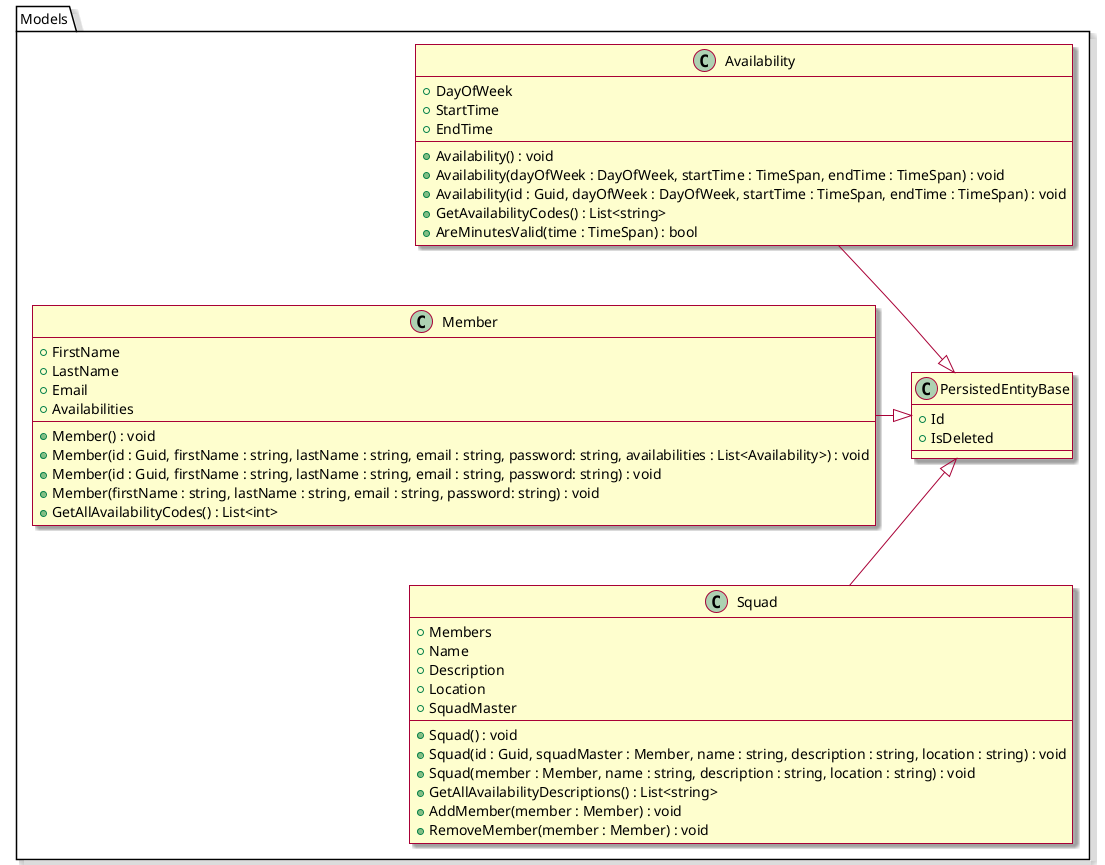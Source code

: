 @startuml ModelClassDiagram

skin rose

class Models.PersistedEntityBase {
    +Id
    +IsDeleted
}

class Models.Member {
    +FirstName
    +LastName
    +Email
    +Availabilities

    +Member() : void
    +Member(id : Guid, firstName : string, lastName : string, email : string, password: string, availabilities : List<Availability>) : void
    +Member(id : Guid, firstName : string, lastName : string, email : string, password: string) : void
    +Member(firstName : string, lastName : string, email : string, password: string) : void
    +GetAllAvailabilityCodes() : List<int>
}
top to bottom direction
class Models.Availability {
    +DayOfWeek
    +StartTime
    +EndTime
    
    +Availability() : void
    +Availability(dayOfWeek : DayOfWeek, startTime : TimeSpan, endTime : TimeSpan) : void
    +Availability(id : Guid, dayOfWeek : DayOfWeek, startTime : TimeSpan, endTime : TimeSpan) : void
    +GetAvailabilityCodes() : List<string>
    +AreMinutesValid(time : TimeSpan) : bool
}

class Models.Squad {
    +Members
    +Name
    +Description
    +Location
    +SquadMaster

    +Squad() : void
    +Squad(id : Guid, squadMaster : Member, name : string, description : string, location : string) : void
    +Squad(member : Member, name : string, description : string, location : string) : void
    +GetAllAvailabilityDescriptions() : List<string>
    +AddMember(member : Member) : void
    +RemoveMember(member : Member) : void
}

Models.PersistedEntityBase <|-up- Models.Availability
Models.PersistedEntityBase <|-- Models.Squad
Models.PersistedEntityBase <|-left- Models.Member

@enduml
